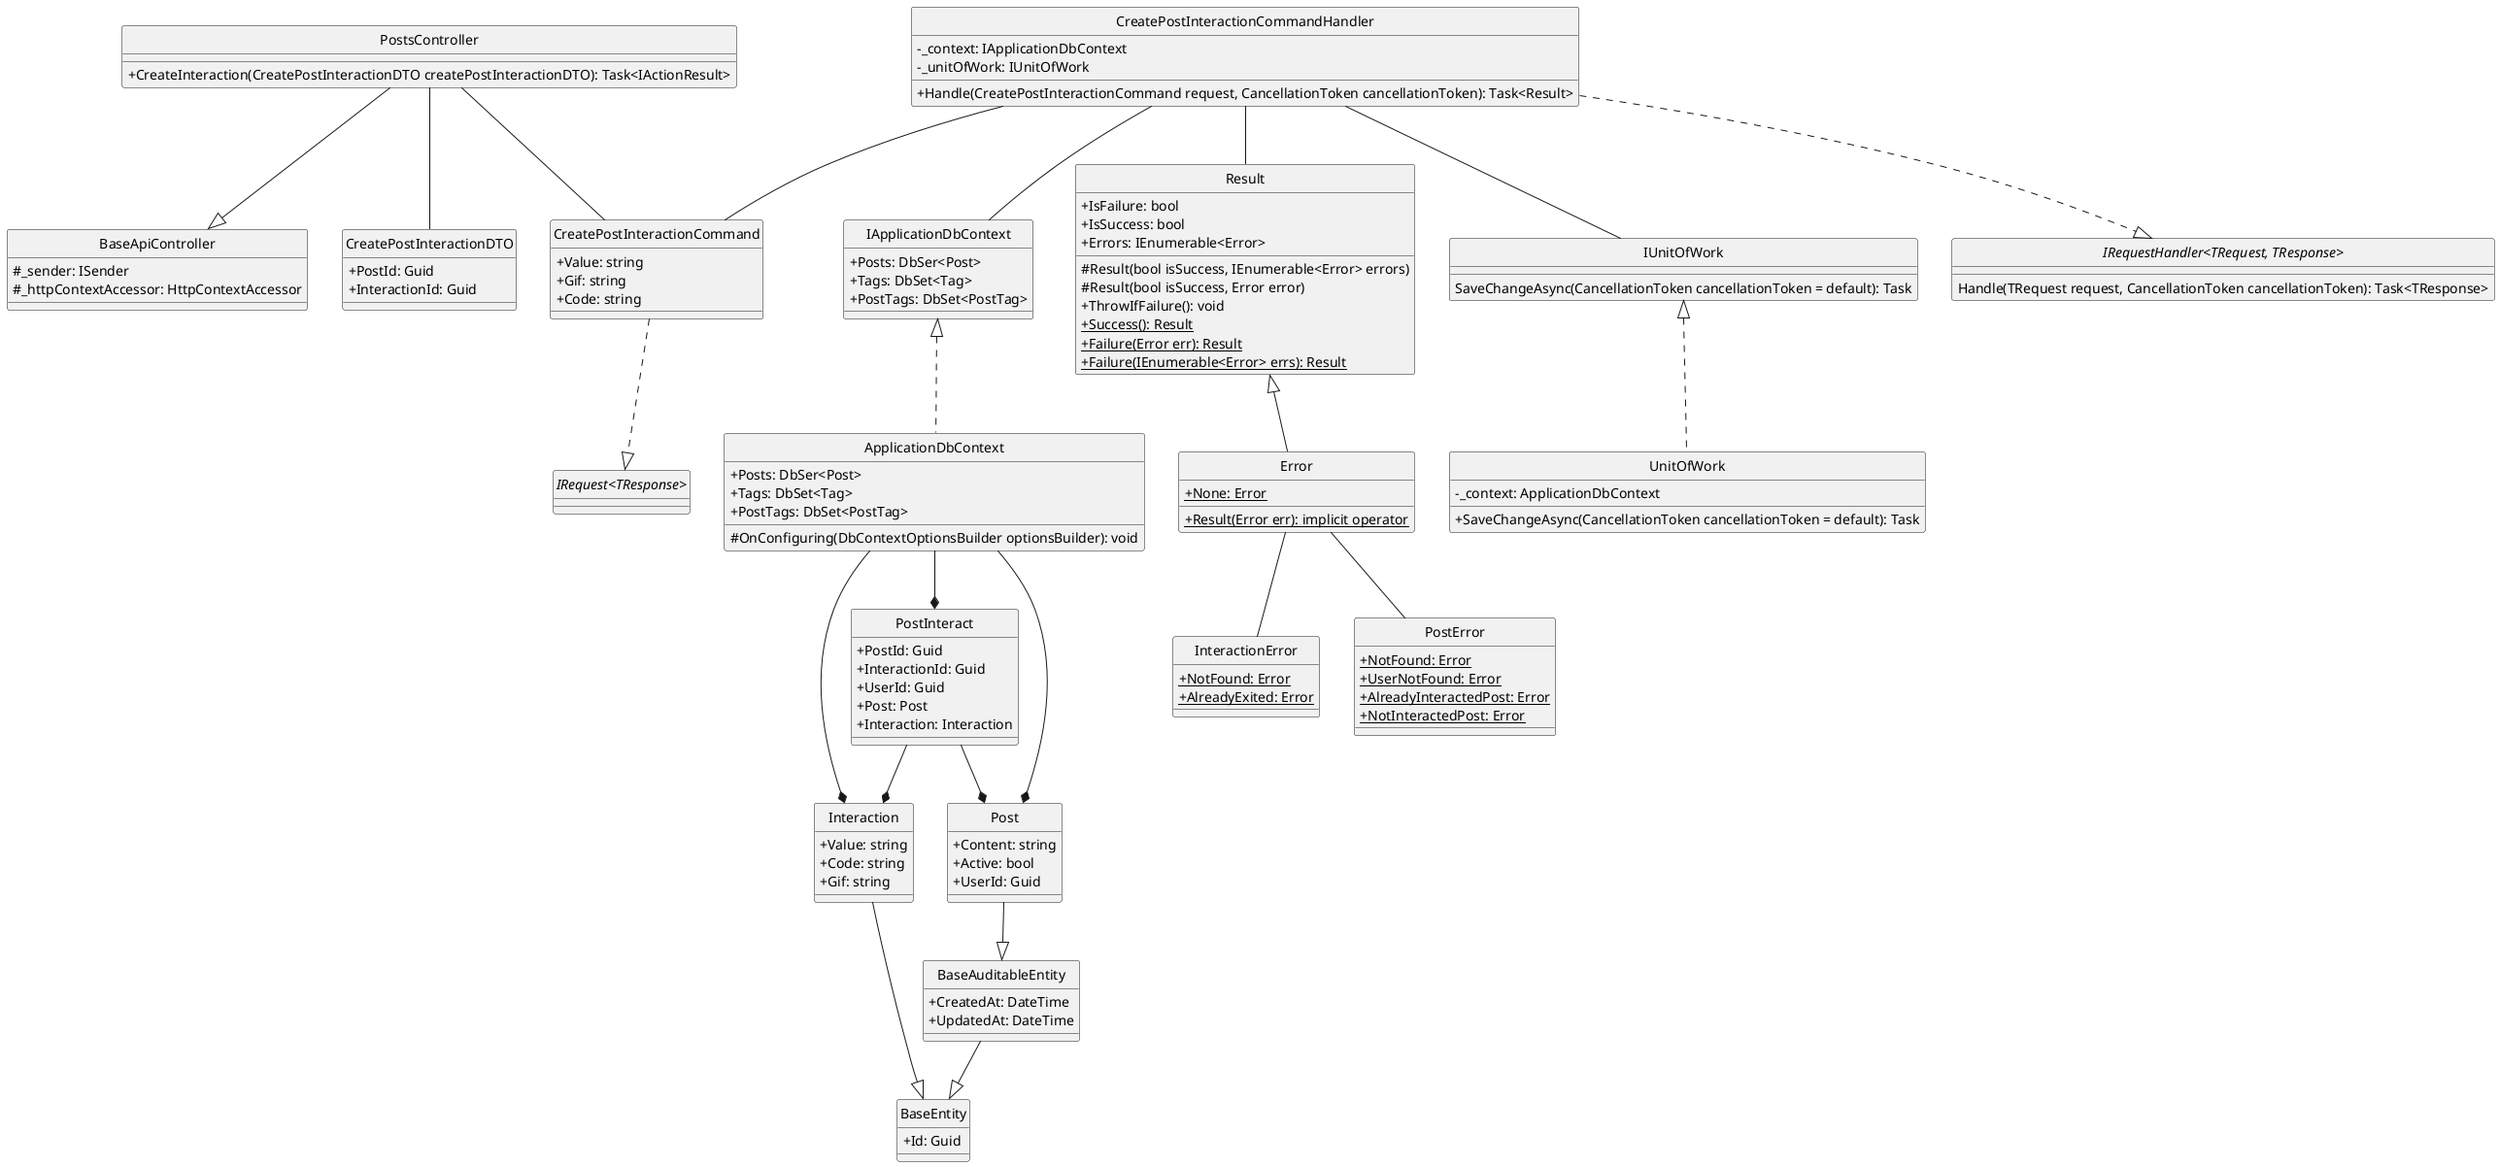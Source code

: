 @startuml createPostInteraction
hide circle
skinparam classAttributeIconSize 0

class BaseApiController {
    #_sender: ISender
    #_httpContextAccessor: HttpContextAccessor
}

class PostsController {
    +CreateInteraction(CreatePostInteractionDTO createPostInteractionDTO): Task<IActionResult>
}

class CreatePostInteractionCommand {
    +Value: string
    +Gif: string
    +Code: string
}

class CreatePostInteractionCommandHandler {
    -_context: IApplicationDbContext
    -_unitOfWork: IUnitOfWork
    +Handle(CreatePostInteractionCommand request, CancellationToken cancellationToken): Task<Result> 
}

class IApplicationDbContext {
    +Posts: DbSer<Post>
    +Tags: DbSet<Tag>
    +PostTags: DbSet<PostTag>
}

class ApplicationDbContext {
    +Posts: DbSer<Post>
    +Tags: DbSet<Tag>
    +PostTags: DbSet<PostTag>
    #OnConfiguring(DbContextOptionsBuilder optionsBuilder): void
}

class Result {
    +IsFailure: bool
    +IsSuccess: bool
    +Errors: IEnumerable<Error>
    #Result(bool isSuccess, IEnumerable<Error> errors)
    #Result(bool isSuccess, Error error)
    +ThrowIfFailure(): void
    +{static} Success(): Result
    +{static} Failure(Error err): Result
    +{static} Failure(IEnumerable<Error> errs): Result
}

class Error {
    +{static} None: Error
    +{static} Result(Error err): implicit operator
}

class IUnitOfWork {
    SaveChangeAsync(CancellationToken cancellationToken = default): Task
}

class UnitOfWork {
    -_context: ApplicationDbContext
    +SaveChangeAsync(CancellationToken cancellationToken = default): Task
}

class InteractionError {
    +{static} NotFound: Error
    +{static} AlreadyExited: Error
}

class PostError {
    +{static} NotFound: Error
    +{static} UserNotFound: Error
    +{static} AlreadyInteractedPost: Error
    +{static} NotInteractedPost: Error
}

class CreatePostInteractionDTO {
    +PostId: Guid
    +InteractionId: Guid
}

class BaseEntity {
    +Id: Guid
}

class BaseAuditableEntity{
    +CreatedAt: DateTime
    +UpdatedAt: DateTime
}

class Interaction {
    +Value: string
    +Code: string
    +Gif: string
}

class Post {
    +Content: string
    +Active: bool
    +UserId: Guid
}

class PostInteract {
    +PostId: Guid
    +InteractionId: Guid
    +UserId: Guid
    +Post: Post
    +Interaction: Interaction
}

interface "IRequest<TResponse>"
interface "IRequestHandler<TRequest, TResponse>"{
    Handle(TRequest request, CancellationToken cancellationToken): Task<TResponse>
}

'==== Create PostInteract ====
'API Layer
PostsController --|> BaseApiController
PostsController -- CreatePostInteractionCommand
PostsController -- CreatePostInteractionDTO
'Application Layer
CreatePostInteractionCommand ..|> "IRequest<TResponse>"
CreatePostInteractionCommandHandler ..|> "IRequestHandler<TRequest, TResponse>"
CreatePostInteractionCommandHandler -- CreatePostInteractionCommand
CreatePostInteractionCommandHandler -- Result
CreatePostInteractionCommandHandler -- IUnitOfWork
CreatePostInteractionCommandHandler -- IApplicationDbContext
'Domain Layer
Result <|-- Error
Error -- InteractionError
Error -- PostError
Interaction --|> BaseEntity
Post --|> BaseAuditableEntity
BaseAuditableEntity --|> BaseEntity
PostInteract --* Post
PostInteract --* Interaction
'Infrastructure Layer
IUnitOfWork <|.. UnitOfWork
IApplicationDbContext <|.. ApplicationDbContext
ApplicationDbContext --* Interaction
ApplicationDbContext --* PostInteract
ApplicationDbContext --* Post
@enduml